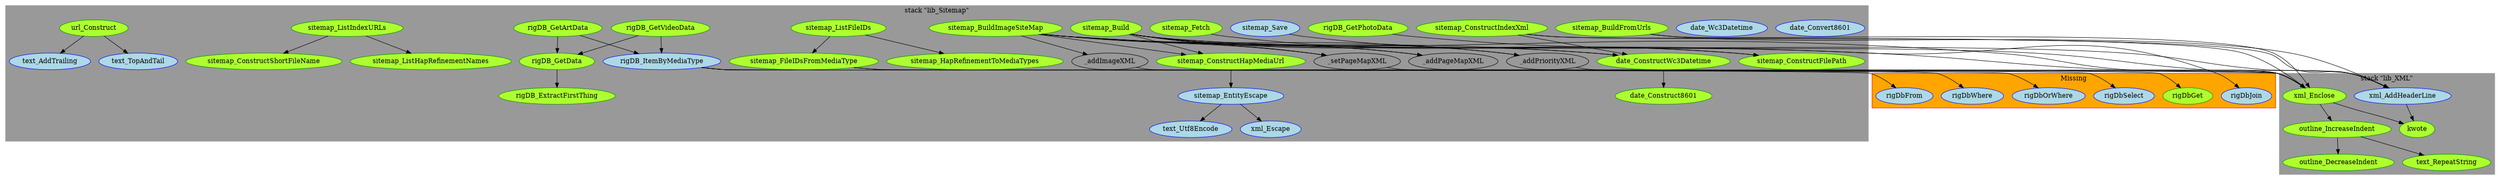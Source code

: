 digraph "dot_FromArray" {	graph [		clusterrank="true"		size="31.2500,31.2500"	];		subgraph "pc" {		node [];			n2 [label="_addPageMapXML" URL="_addPageMapXML%2Cpc%2Cstack+%22lib_Sitemap%22%2C1"];		n16 [label="_addImageXML" URL="_addImageXML%2Cpc%2Cstack+%22lib_Sitemap%22%2C1"];		n3 [label="_addPriorityXML" URL="_addPriorityXML%2Cpc%2Cstack+%22lib_Sitemap%22%2C1"];		n4 [label="_setPageMapXML" URL="_setPageMapXML%2Cpc%2Cstack+%22lib_Sitemap%22%2C1"];	}		subgraph "c" {		node [fillcolor="LightBlue", style="filled", color="Blue"];			n27 [label="text_Utf8Encode" URL="text_Utf8Encode%2Cc%2Cstack+%22lib_Sitemap%22%2C1"];		n23 [label="date_Convert8601" URL="date_Convert8601%2Cc%2Cstack+%22lib_Sitemap%22%2C1"];		n36 [label="rigDbOrWhere" URL="rigDbOrWhere%2Cc%2CMissing%2C1"];		n14 [label="sitemap_EntityEscape" URL="sitemap_EntityEscape%2Cc%2Cstack+%22lib_Sitemap%22%2C1"];		n7 [label="xml_AddHeaderLine" URL="xml_AddHeaderLine%2Cc%2Cstack+%22lib_XML%22%2C1"];		n32 [label="rigDB_ItemByMediaType" URL="rigDB_ItemByMediaType%2Cc%2Cstack+%22lib_Sitemap%22%2C1"];		n34 [label="rigDbJoin" URL="rigDbJoin%2Cc%2CMissing%2C1"];		n12 [label="text_AddTrailing" URL="text_AddTrailing%2Cc%2Cstack+%22lib_Sitemap%22%2C1"];		n20 [label="date_Wc3Datetime" URL="date_Wc3Datetime%2Cc%2Cstack+%22lib_Sitemap%22%2C1"];		n39 [label="xml_Escape" URL="xml_Escape%2Cc%2Cstack+%22lib_Sitemap%22%2C1"];		n35 [label="rigDbFrom" URL="rigDbFrom%2Cc%2CMissing%2C1"];		n37 [label="rigDbWhere" URL="rigDbWhere%2Cc%2CMissing%2C1"];		n43 [label="rigDbSelect" URL="rigDbSelect%2Cc%2CMissing%2C1"];		n17 [label="sitemap_Save" URL="sitemap_Save%2Cc%2Cstack+%22lib_Sitemap%22%2C1"];		n13 [label="text_TopAndTail" URL="text_TopAndTail%2Cc%2Cstack+%22lib_Sitemap%22%2C1"];	}		subgraph "f" {		node [fillcolor="GreenYellow", style="filled", color="Green4"];			n33 [label="rigDB_GetPhotoData" URL="rigDB_GetPhotoData%2Cf%2Cstack+%22lib_Sitemap%22%2C1"];		n28 [label="rigDB_GetData" URL="rigDB_GetData%2Cf%2Cstack+%22lib_Sitemap%22%2C1"];		n31 [label="rigDB_GetArtData" URL="rigDB_GetArtData%2Cf%2Cstack+%22lib_Sitemap%22%2C1"];		n45 [label="sitemap_Fetch" URL="sitemap_Fetch%2Cf%2Cstack+%22lib_Sitemap%22%2C1"];		n25 [label="sitemap_FileIDsFromMediaType" URL="sitemap_FileIDsFromMediaType%2Cf%2Cstack+%22lib_Sitemap%22%2C1"];		n18 [label="sitemap_ConstructFilePath" URL="sitemap_ConstructFilePath%2Cf%2Cstack+%22lib_Sitemap%22%2C1"];		n9 [label="outline_IncreaseIndent" URL="outline_IncreaseIndent%2Cf%2Cstack+%22lib_XML%22%2C1"];		n38 [label="date_Construct8601" URL="date_Construct8601%2Cf%2Cstack+%22lib_Sitemap%22%2C1"];		n5 [label="date_ConstructWc3Datetime" URL="date_ConstructWc3Datetime%2Cf%2Cstack+%22lib_Sitemap%22%2C1"];		n21 [label="sitemap_ConstructShortFileName" URL="sitemap_ConstructShortFileName%2Cf%2Cstack+%22lib_Sitemap%22%2C1"];		n40 [label="sitemap_ListIndexURLs" URL="sitemap_ListIndexURLs%2Cf%2Cstack+%22lib_Sitemap%22%2C1"];		n42 [label="rigDbGet" URL="rigDbGet%2Cf%2CMissing%2C1"];		n44 [label="rigDB_GetVideoData" URL="rigDB_GetVideoData%2Cf%2Cstack+%22lib_Sitemap%22%2C1"];		n10 [label="outline_DecreaseIndent" URL="outline_DecreaseIndent%2Cf%2Cstack+%22lib_XML%22%2C1"];		n1 [label="sitemap_Build" URL="sitemap_Build%2Cf%2Cstack+%22lib_Sitemap%22%2C1"];		n29 [label="rigDB_ExtractFirstThing" URL="rigDB_ExtractFirstThing%2Cf%2Cstack+%22lib_Sitemap%22%2C1"];		n30 [label="url_Construct" URL="url_Construct%2Cf%2Cstack+%22lib_Sitemap%22%2C1"];		n46 [label="sitemap_ConstructIndexXml" URL="sitemap_ConstructIndexXml%2Cf%2Cstack+%22lib_Sitemap%22%2C1"];		n26 [label="sitemap_HapRefinementToMediaTypes" URL="sitemap_HapRefinementToMediaTypes%2Cf%2Cstack+%22lib_Sitemap%22%2C1"];		n24 [label="sitemap_ListFileIDs" URL="sitemap_ListFileIDs%2Cf%2Cstack+%22lib_Sitemap%22%2C1"];		n22 [label="sitemap_BuildFromUrls" URL="sitemap_BuildFromUrls%2Cf%2Cstack+%22lib_Sitemap%22%2C1"];		n19 [label="kwote" URL="kwote%2Cf%2Cstack+%22lib_XML%22%2C1"];		n8 [label="xml_Enclose" URL="xml_Enclose%2Cf%2Cstack+%22lib_XML%22%2C1"];		n6 [label="sitemap_ConstructHapMediaUrl" URL="sitemap_ConstructHapMediaUrl%2Cf%2Cstack+%22lib_Sitemap%22%2C1"];		n41 [label="sitemap_ListHapRefinementNames" URL="sitemap_ListHapRefinementNames%2Cf%2Cstack+%22lib_Sitemap%22%2C1"];		n15 [label="sitemap_BuildImageSiteMap" URL="sitemap_BuildImageSiteMap%2Cf%2Cstack+%22lib_Sitemap%22%2C1"];		n11 [label="text_RepeatString" URL="text_RepeatString%2Cf%2Cstack+%22lib_XML%22%2C1"];	}		subgraph cluster1 {			label="Missing";			style=filled;			color=red;			fillcolor=orange;					n36; n42; n34; n35; n37; n43	}	subgraph cluster2 {			label="stack \"lib_Sitemap\"";			style=filled;			color=grey60;			fillcolor=grey60;					n33; n2; n28; n31; n45; n27; n25; n23; n18; n38; n5; n21; n40; n44; n14; n16; n1; n3; n29; n30; n32; n46; n12; n26; n24; n22; n20; n39; n4; n6; n41; n15; n17; n13	}	subgraph cluster3 {			label="stack \"lib_XML\"";			style=filled;			color=grey60;			fillcolor=grey60;					n9; n10; n7; n19; n8; n11	}		n33 -> n34;	n28 -> n29;	n31 -> n28;	n31 -> n32;	n45 -> n18;	n25 -> n42;	n25 -> n43;	n9 -> n10;	n9 -> n11;	n5 -> n38;	n40 -> n21;	n40 -> n41;	n44 -> n28;	n44 -> n32;	n14 -> n27;	n14 -> n39;	n16 -> n8;	n7 -> n19;	n1 -> n2;	n1 -> n3;	n1 -> n4;	n1 -> n5;	n1 -> n6;	n1 -> n7;	n1 -> n8;	n3 -> n8;	n30 -> n12;	n30 -> n13;	n32 -> n35;	n32 -> n36;	n32 -> n37;	n46 -> n5;	n46 -> n7;	n46 -> n8;	n24 -> n25;	n24 -> n26;	n22 -> n7;	n22 -> n8;	n8 -> n19;	n8 -> n9;	n4 -> n8;	n6 -> n14;	n15 -> n16;	n15 -> n2;	n15 -> n3;	n15 -> n4;	n15 -> n5;	n15 -> n6;	n15 -> n7;	n15 -> n8;	n17 -> n18;}